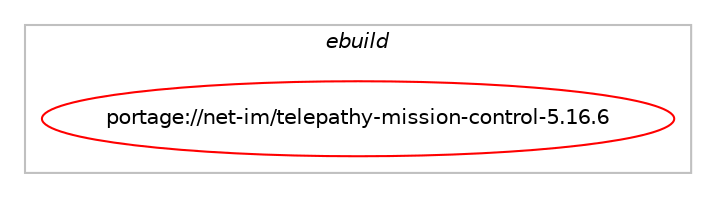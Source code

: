digraph prolog {

# *************
# Graph options
# *************

newrank=true;
concentrate=true;
compound=true;
graph [rankdir=LR,fontname=Helvetica,fontsize=10,ranksep=1.5];#, ranksep=2.5, nodesep=0.2];
edge  [arrowhead=vee];
node  [fontname=Helvetica,fontsize=10];

# **********
# The ebuild
# **********

subgraph cluster_leftcol {
color=gray;
label=<<i>ebuild</i>>;
id [label="portage://net-im/telepathy-mission-control-5.16.6", color=red, width=4, href="../net-im/telepathy-mission-control-5.16.6.svg"];
}

# ****************
# The dependencies
# ****************

subgraph cluster_midcol {
color=gray;
label=<<i>dependencies</i>>;
subgraph cluster_compile {
fillcolor="#eeeeee";
style=filled;
label=<<i>compile</i>>;
# *** BEGIN UNKNOWN DEPENDENCY TYPE (TODO) ***
# id -> equal(use_conditional_group(positive,networkmanager,portage://net-im/telepathy-mission-control-5.16.6,[package_dependency(portage://net-im/telepathy-mission-control-5.16.6,install,no,net-misc,networkmanager,greaterequal,[1,,,1],any_same_slot,[])]))
# *** END UNKNOWN DEPENDENCY TYPE (TODO) ***

# *** BEGIN UNKNOWN DEPENDENCY TYPE (TODO) ***
# id -> equal(package_dependency(portage://net-im/telepathy-mission-control-5.16.6,install,no,dev-libs,dbus-glib,greaterequal,[0.82,,,0.82],[],[]))
# *** END UNKNOWN DEPENDENCY TYPE (TODO) ***

# *** BEGIN UNKNOWN DEPENDENCY TYPE (TODO) ***
# id -> equal(package_dependency(portage://net-im/telepathy-mission-control-5.16.6,install,no,dev-libs,glib,greaterequal,[2.46,,,2.46],[slot(2)],[]))
# *** END UNKNOWN DEPENDENCY TYPE (TODO) ***

# *** BEGIN UNKNOWN DEPENDENCY TYPE (TODO) ***
# id -> equal(package_dependency(portage://net-im/telepathy-mission-control-5.16.6,install,no,dev-util,desktop-file-utils,none,[,,],[],[]))
# *** END UNKNOWN DEPENDENCY TYPE (TODO) ***

# *** BEGIN UNKNOWN DEPENDENCY TYPE (TODO) ***
# id -> equal(package_dependency(portage://net-im/telepathy-mission-control-5.16.6,install,no,net-libs,telepathy-glib,greaterequal,[0.20,,,0.20],[],[]))
# *** END UNKNOWN DEPENDENCY TYPE (TODO) ***

# *** BEGIN UNKNOWN DEPENDENCY TYPE (TODO) ***
# id -> equal(package_dependency(portage://net-im/telepathy-mission-control-5.16.6,install,no,sys-apps,dbus,greaterequal,[0.95,,,0.95],[],[]))
# *** END UNKNOWN DEPENDENCY TYPE (TODO) ***

# *** BEGIN UNKNOWN DEPENDENCY TYPE (TODO) ***
# id -> equal(package_dependency(portage://net-im/telepathy-mission-control-5.16.6,install,no,x11-misc,shared-mime-info,none,[,,],[],[]))
# *** END UNKNOWN DEPENDENCY TYPE (TODO) ***

}
subgraph cluster_compileandrun {
fillcolor="#eeeeee";
style=filled;
label=<<i>compile and run</i>>;
}
subgraph cluster_run {
fillcolor="#eeeeee";
style=filled;
label=<<i>run</i>>;
# *** BEGIN UNKNOWN DEPENDENCY TYPE (TODO) ***
# id -> equal(use_conditional_group(positive,networkmanager,portage://net-im/telepathy-mission-control-5.16.6,[package_dependency(portage://net-im/telepathy-mission-control-5.16.6,run,no,net-misc,networkmanager,greaterequal,[1,,,1],any_same_slot,[])]))
# *** END UNKNOWN DEPENDENCY TYPE (TODO) ***

# *** BEGIN UNKNOWN DEPENDENCY TYPE (TODO) ***
# id -> equal(package_dependency(portage://net-im/telepathy-mission-control-5.16.6,run,no,dev-libs,dbus-glib,greaterequal,[0.82,,,0.82],[],[]))
# *** END UNKNOWN DEPENDENCY TYPE (TODO) ***

# *** BEGIN UNKNOWN DEPENDENCY TYPE (TODO) ***
# id -> equal(package_dependency(portage://net-im/telepathy-mission-control-5.16.6,run,no,dev-libs,glib,greaterequal,[2.46,,,2.46],[slot(2)],[]))
# *** END UNKNOWN DEPENDENCY TYPE (TODO) ***

# *** BEGIN UNKNOWN DEPENDENCY TYPE (TODO) ***
# id -> equal(package_dependency(portage://net-im/telepathy-mission-control-5.16.6,run,no,net-libs,telepathy-glib,greaterequal,[0.20,,,0.20],[],[]))
# *** END UNKNOWN DEPENDENCY TYPE (TODO) ***

# *** BEGIN UNKNOWN DEPENDENCY TYPE (TODO) ***
# id -> equal(package_dependency(portage://net-im/telepathy-mission-control-5.16.6,run,no,sys-apps,dbus,greaterequal,[0.95,,,0.95],[],[]))
# *** END UNKNOWN DEPENDENCY TYPE (TODO) ***

}
}

# **************
# The candidates
# **************

subgraph cluster_choices {
rank=same;
color=gray;
label=<<i>candidates</i>>;

}

}
